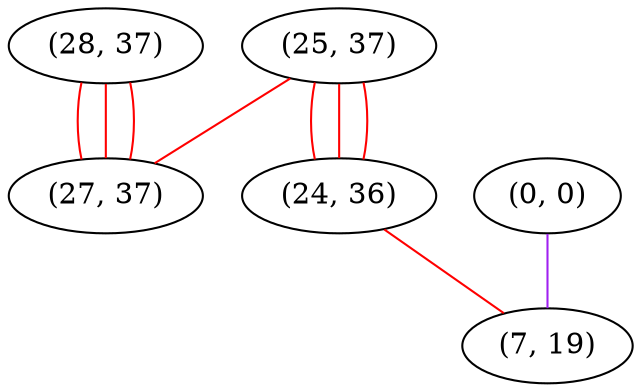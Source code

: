 graph "" {
"(28, 37)";
"(0, 0)";
"(25, 37)";
"(24, 36)";
"(7, 19)";
"(27, 37)";
"(28, 37)" -- "(27, 37)"  [color=red, key=0, weight=1];
"(28, 37)" -- "(27, 37)"  [color=red, key=1, weight=1];
"(28, 37)" -- "(27, 37)"  [color=red, key=2, weight=1];
"(0, 0)" -- "(7, 19)"  [color=purple, key=0, weight=4];
"(25, 37)" -- "(27, 37)"  [color=red, key=0, weight=1];
"(25, 37)" -- "(24, 36)"  [color=red, key=0, weight=1];
"(25, 37)" -- "(24, 36)"  [color=red, key=1, weight=1];
"(25, 37)" -- "(24, 36)"  [color=red, key=2, weight=1];
"(24, 36)" -- "(7, 19)"  [color=red, key=0, weight=1];
}
